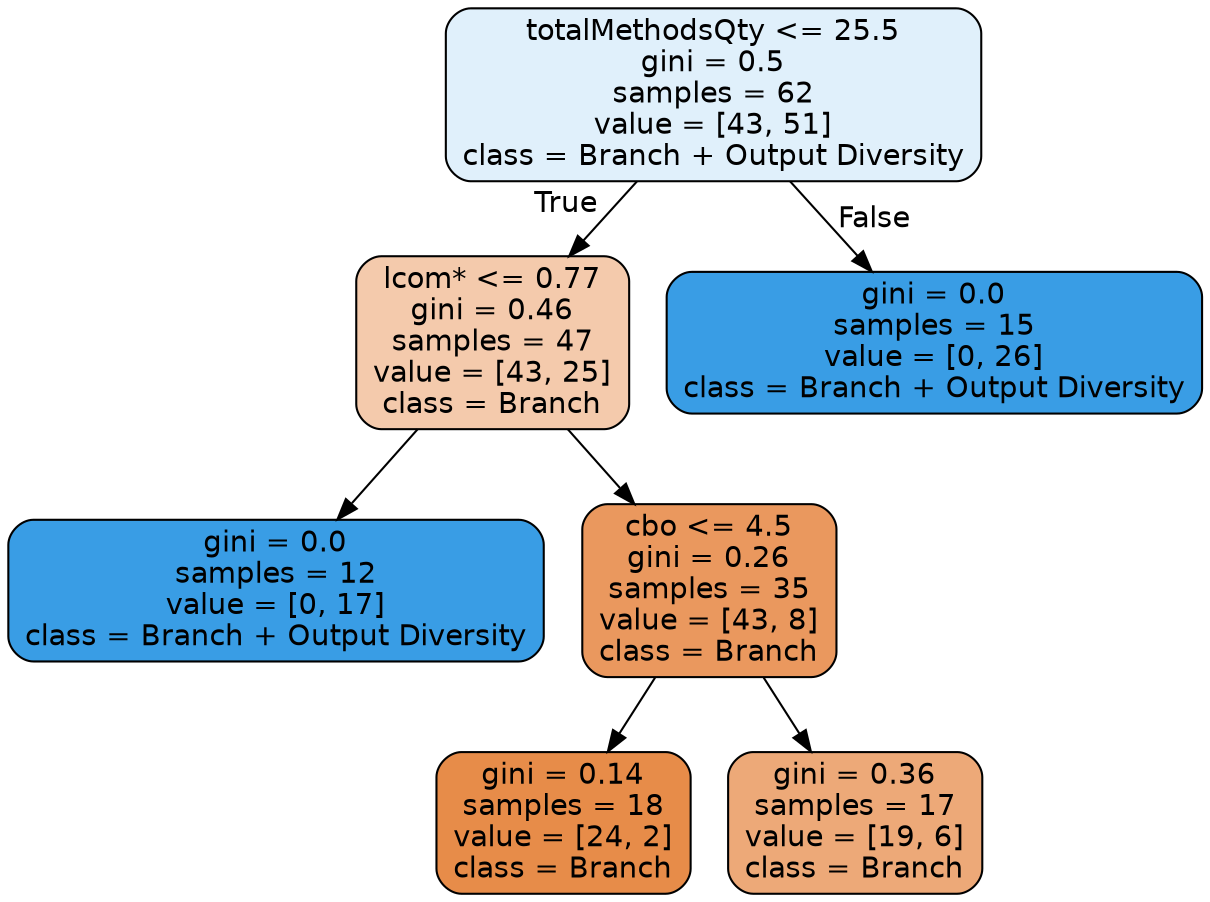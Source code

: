 digraph Tree {
node [shape=box, style="filled, rounded", color="black", fontname="helvetica"] ;
edge [fontname="helvetica"] ;
0 [label="totalMethodsQty <= 25.5\ngini = 0.5\nsamples = 62\nvalue = [43, 51]\nclass = Branch + Output Diversity", fillcolor="#e0f0fb"] ;
1 [label="lcom* <= 0.77\ngini = 0.46\nsamples = 47\nvalue = [43, 25]\nclass = Branch", fillcolor="#f4caac"] ;
0 -> 1 [labeldistance=2.5, labelangle=45, headlabel="True"] ;
2 [label="gini = 0.0\nsamples = 12\nvalue = [0, 17]\nclass = Branch + Output Diversity", fillcolor="#399de5"] ;
1 -> 2 ;
3 [label="cbo <= 4.5\ngini = 0.26\nsamples = 35\nvalue = [43, 8]\nclass = Branch", fillcolor="#ea985e"] ;
1 -> 3 ;
4 [label="gini = 0.14\nsamples = 18\nvalue = [24, 2]\nclass = Branch", fillcolor="#e78c49"] ;
3 -> 4 ;
5 [label="gini = 0.36\nsamples = 17\nvalue = [19, 6]\nclass = Branch", fillcolor="#eda978"] ;
3 -> 5 ;
6 [label="gini = 0.0\nsamples = 15\nvalue = [0, 26]\nclass = Branch + Output Diversity", fillcolor="#399de5"] ;
0 -> 6 [labeldistance=2.5, labelangle=-45, headlabel="False"] ;
}